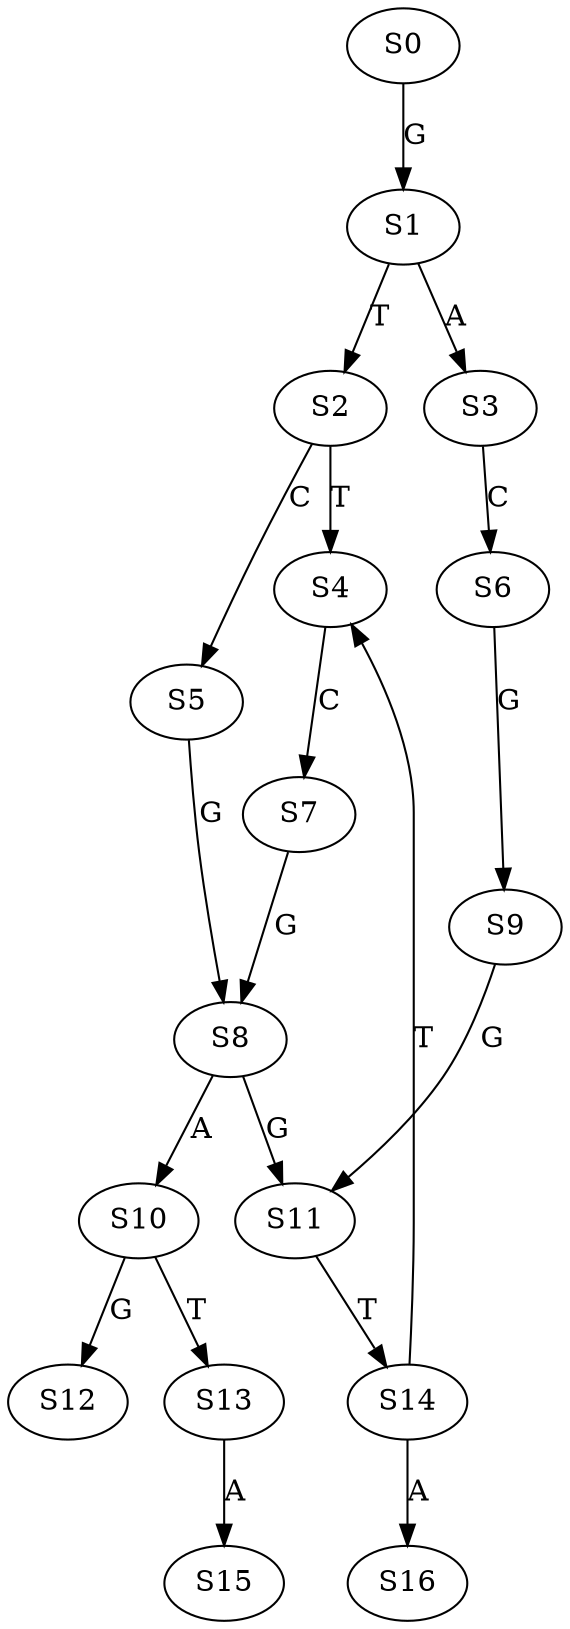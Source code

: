 strict digraph  {
	S0 -> S1 [ label = G ];
	S1 -> S2 [ label = T ];
	S1 -> S3 [ label = A ];
	S2 -> S4 [ label = T ];
	S2 -> S5 [ label = C ];
	S3 -> S6 [ label = C ];
	S4 -> S7 [ label = C ];
	S5 -> S8 [ label = G ];
	S6 -> S9 [ label = G ];
	S7 -> S8 [ label = G ];
	S8 -> S10 [ label = A ];
	S8 -> S11 [ label = G ];
	S9 -> S11 [ label = G ];
	S10 -> S12 [ label = G ];
	S10 -> S13 [ label = T ];
	S11 -> S14 [ label = T ];
	S13 -> S15 [ label = A ];
	S14 -> S16 [ label = A ];
	S14 -> S4 [ label = T ];
}
